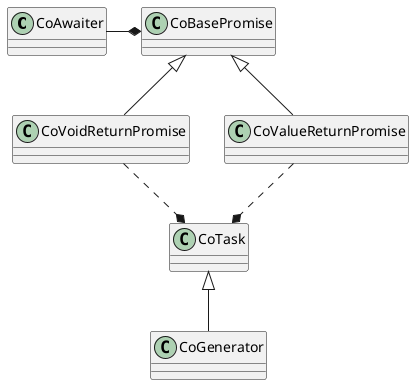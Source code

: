 @startuml

class CoAwaiter
class CoBasePromise 
class CoVoidReturnPromise
class CoValueReturnPromise
class CoTask
class CoGenerator

CoBasePromise *-left- CoAwaiter  
CoBasePromise <|-- CoVoidReturnPromise
CoBasePromise <|-- CoValueReturnPromise

CoTask *.up. CoValueReturnPromise
CoTask *.up. CoVoidReturnPromise
CoTask <|-- CoGenerator

@enduml